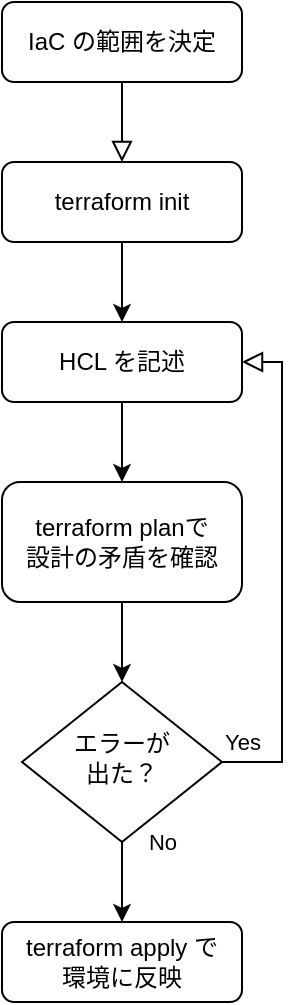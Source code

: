 <mxfile version="13.9.9" type="device"><diagram id="C5RBs43oDa-KdzZeNtuy" name="Page-1"><mxGraphModel dx="1892" dy="1174" grid="1" gridSize="10" guides="1" tooltips="1" connect="1" arrows="1" fold="1" page="1" pageScale="1" pageWidth="827" pageHeight="1169" math="0" shadow="0"><root><mxCell id="WIyWlLk6GJQsqaUBKTNV-0"/><mxCell id="WIyWlLk6GJQsqaUBKTNV-1" parent="WIyWlLk6GJQsqaUBKTNV-0"/><mxCell id="WIyWlLk6GJQsqaUBKTNV-2" value="" style="rounded=0;html=1;jettySize=auto;orthogonalLoop=1;fontSize=11;endArrow=block;endFill=0;endSize=8;strokeWidth=1;shadow=0;labelBackgroundColor=none;edgeStyle=orthogonalEdgeStyle;entryX=0.5;entryY=0;entryDx=0;entryDy=0;" parent="WIyWlLk6GJQsqaUBKTNV-1" source="WIyWlLk6GJQsqaUBKTNV-3" target="KYBHmympCSjGgZMHIl9A-2" edge="1"><mxGeometry relative="1" as="geometry"/></mxCell><mxCell id="WIyWlLk6GJQsqaUBKTNV-3" value="IaC の範囲を決定" style="rounded=1;whiteSpace=wrap;html=1;fontSize=12;glass=0;strokeWidth=1;shadow=0;" parent="WIyWlLk6GJQsqaUBKTNV-1" vertex="1"><mxGeometry x="70" y="40" width="120" height="40" as="geometry"/></mxCell><mxCell id="WIyWlLk6GJQsqaUBKTNV-4" value="Yes" style="rounded=0;html=1;jettySize=auto;orthogonalLoop=1;fontSize=11;endArrow=block;endFill=0;endSize=8;strokeWidth=1;shadow=0;labelBackgroundColor=none;edgeStyle=orthogonalEdgeStyle;entryX=1;entryY=0.5;entryDx=0;entryDy=0;" parent="WIyWlLk6GJQsqaUBKTNV-1" source="WIyWlLk6GJQsqaUBKTNV-6" target="KYBHmympCSjGgZMHIl9A-4" edge="1"><mxGeometry x="-0.92" y="10" relative="1" as="geometry"><mxPoint as="offset"/><Array as="points"><mxPoint x="210" y="420"/><mxPoint x="210" y="220"/></Array></mxGeometry></mxCell><mxCell id="WIyWlLk6GJQsqaUBKTNV-7" value="terraform apply で&lt;br&gt;環境に反映" style="rounded=1;whiteSpace=wrap;html=1;fontSize=12;glass=0;strokeWidth=1;shadow=0;" parent="WIyWlLk6GJQsqaUBKTNV-1" vertex="1"><mxGeometry x="70" y="500" width="120" height="40" as="geometry"/></mxCell><mxCell id="KYBHmympCSjGgZMHIl9A-5" value="" style="edgeStyle=orthogonalEdgeStyle;rounded=0;orthogonalLoop=1;jettySize=auto;html=1;" edge="1" parent="WIyWlLk6GJQsqaUBKTNV-1" source="KYBHmympCSjGgZMHIl9A-2" target="KYBHmympCSjGgZMHIl9A-4"><mxGeometry relative="1" as="geometry"/></mxCell><mxCell id="KYBHmympCSjGgZMHIl9A-2" value="terraform init" style="rounded=1;whiteSpace=wrap;html=1;fontSize=12;glass=0;strokeWidth=1;shadow=0;" vertex="1" parent="WIyWlLk6GJQsqaUBKTNV-1"><mxGeometry x="70" y="120" width="120" height="40" as="geometry"/></mxCell><mxCell id="KYBHmympCSjGgZMHIl9A-7" value="" style="edgeStyle=orthogonalEdgeStyle;rounded=0;orthogonalLoop=1;jettySize=auto;html=1;" edge="1" parent="WIyWlLk6GJQsqaUBKTNV-1" source="KYBHmympCSjGgZMHIl9A-4" target="KYBHmympCSjGgZMHIl9A-6"><mxGeometry relative="1" as="geometry"/></mxCell><mxCell id="KYBHmympCSjGgZMHIl9A-4" value="HCL を記述" style="whiteSpace=wrap;html=1;rounded=1;shadow=0;strokeWidth=1;glass=0;" vertex="1" parent="WIyWlLk6GJQsqaUBKTNV-1"><mxGeometry x="70" y="200" width="120" height="40" as="geometry"/></mxCell><mxCell id="KYBHmympCSjGgZMHIl9A-6" value="terraform planで&lt;br&gt;設計の矛盾を確認" style="whiteSpace=wrap;html=1;rounded=1;shadow=0;strokeWidth=1;glass=0;" vertex="1" parent="WIyWlLk6GJQsqaUBKTNV-1"><mxGeometry x="70" y="280" width="120" height="60" as="geometry"/></mxCell><mxCell id="KYBHmympCSjGgZMHIl9A-12" style="edgeStyle=orthogonalEdgeStyle;rounded=0;orthogonalLoop=1;jettySize=auto;html=1;entryX=0.5;entryY=0;entryDx=0;entryDy=0;" edge="1" parent="WIyWlLk6GJQsqaUBKTNV-1" source="WIyWlLk6GJQsqaUBKTNV-6" target="WIyWlLk6GJQsqaUBKTNV-7"><mxGeometry relative="1" as="geometry"/></mxCell><mxCell id="KYBHmympCSjGgZMHIl9A-13" value="No" style="edgeLabel;html=1;align=center;verticalAlign=middle;resizable=0;points=[];" vertex="1" connectable="0" parent="KYBHmympCSjGgZMHIl9A-12"><mxGeometry x="-0.45" y="2" relative="1" as="geometry"><mxPoint x="18" y="-11.2" as="offset"/></mxGeometry></mxCell><mxCell id="WIyWlLk6GJQsqaUBKTNV-6" value="エラーが&lt;br&gt;出た？" style="rhombus;whiteSpace=wrap;html=1;shadow=0;fontFamily=Helvetica;fontSize=12;align=center;strokeWidth=1;spacing=6;spacingTop=-4;" parent="WIyWlLk6GJQsqaUBKTNV-1" vertex="1"><mxGeometry x="80" y="380" width="100" height="80" as="geometry"/></mxCell><mxCell id="KYBHmympCSjGgZMHIl9A-11" value="" style="edgeStyle=orthogonalEdgeStyle;rounded=0;orthogonalLoop=1;jettySize=auto;html=1;" edge="1" parent="WIyWlLk6GJQsqaUBKTNV-1" source="KYBHmympCSjGgZMHIl9A-6" target="WIyWlLk6GJQsqaUBKTNV-6"><mxGeometry relative="1" as="geometry"><mxPoint x="130" y="340" as="sourcePoint"/><mxPoint x="130" y="420" as="targetPoint"/></mxGeometry></mxCell></root></mxGraphModel></diagram></mxfile>